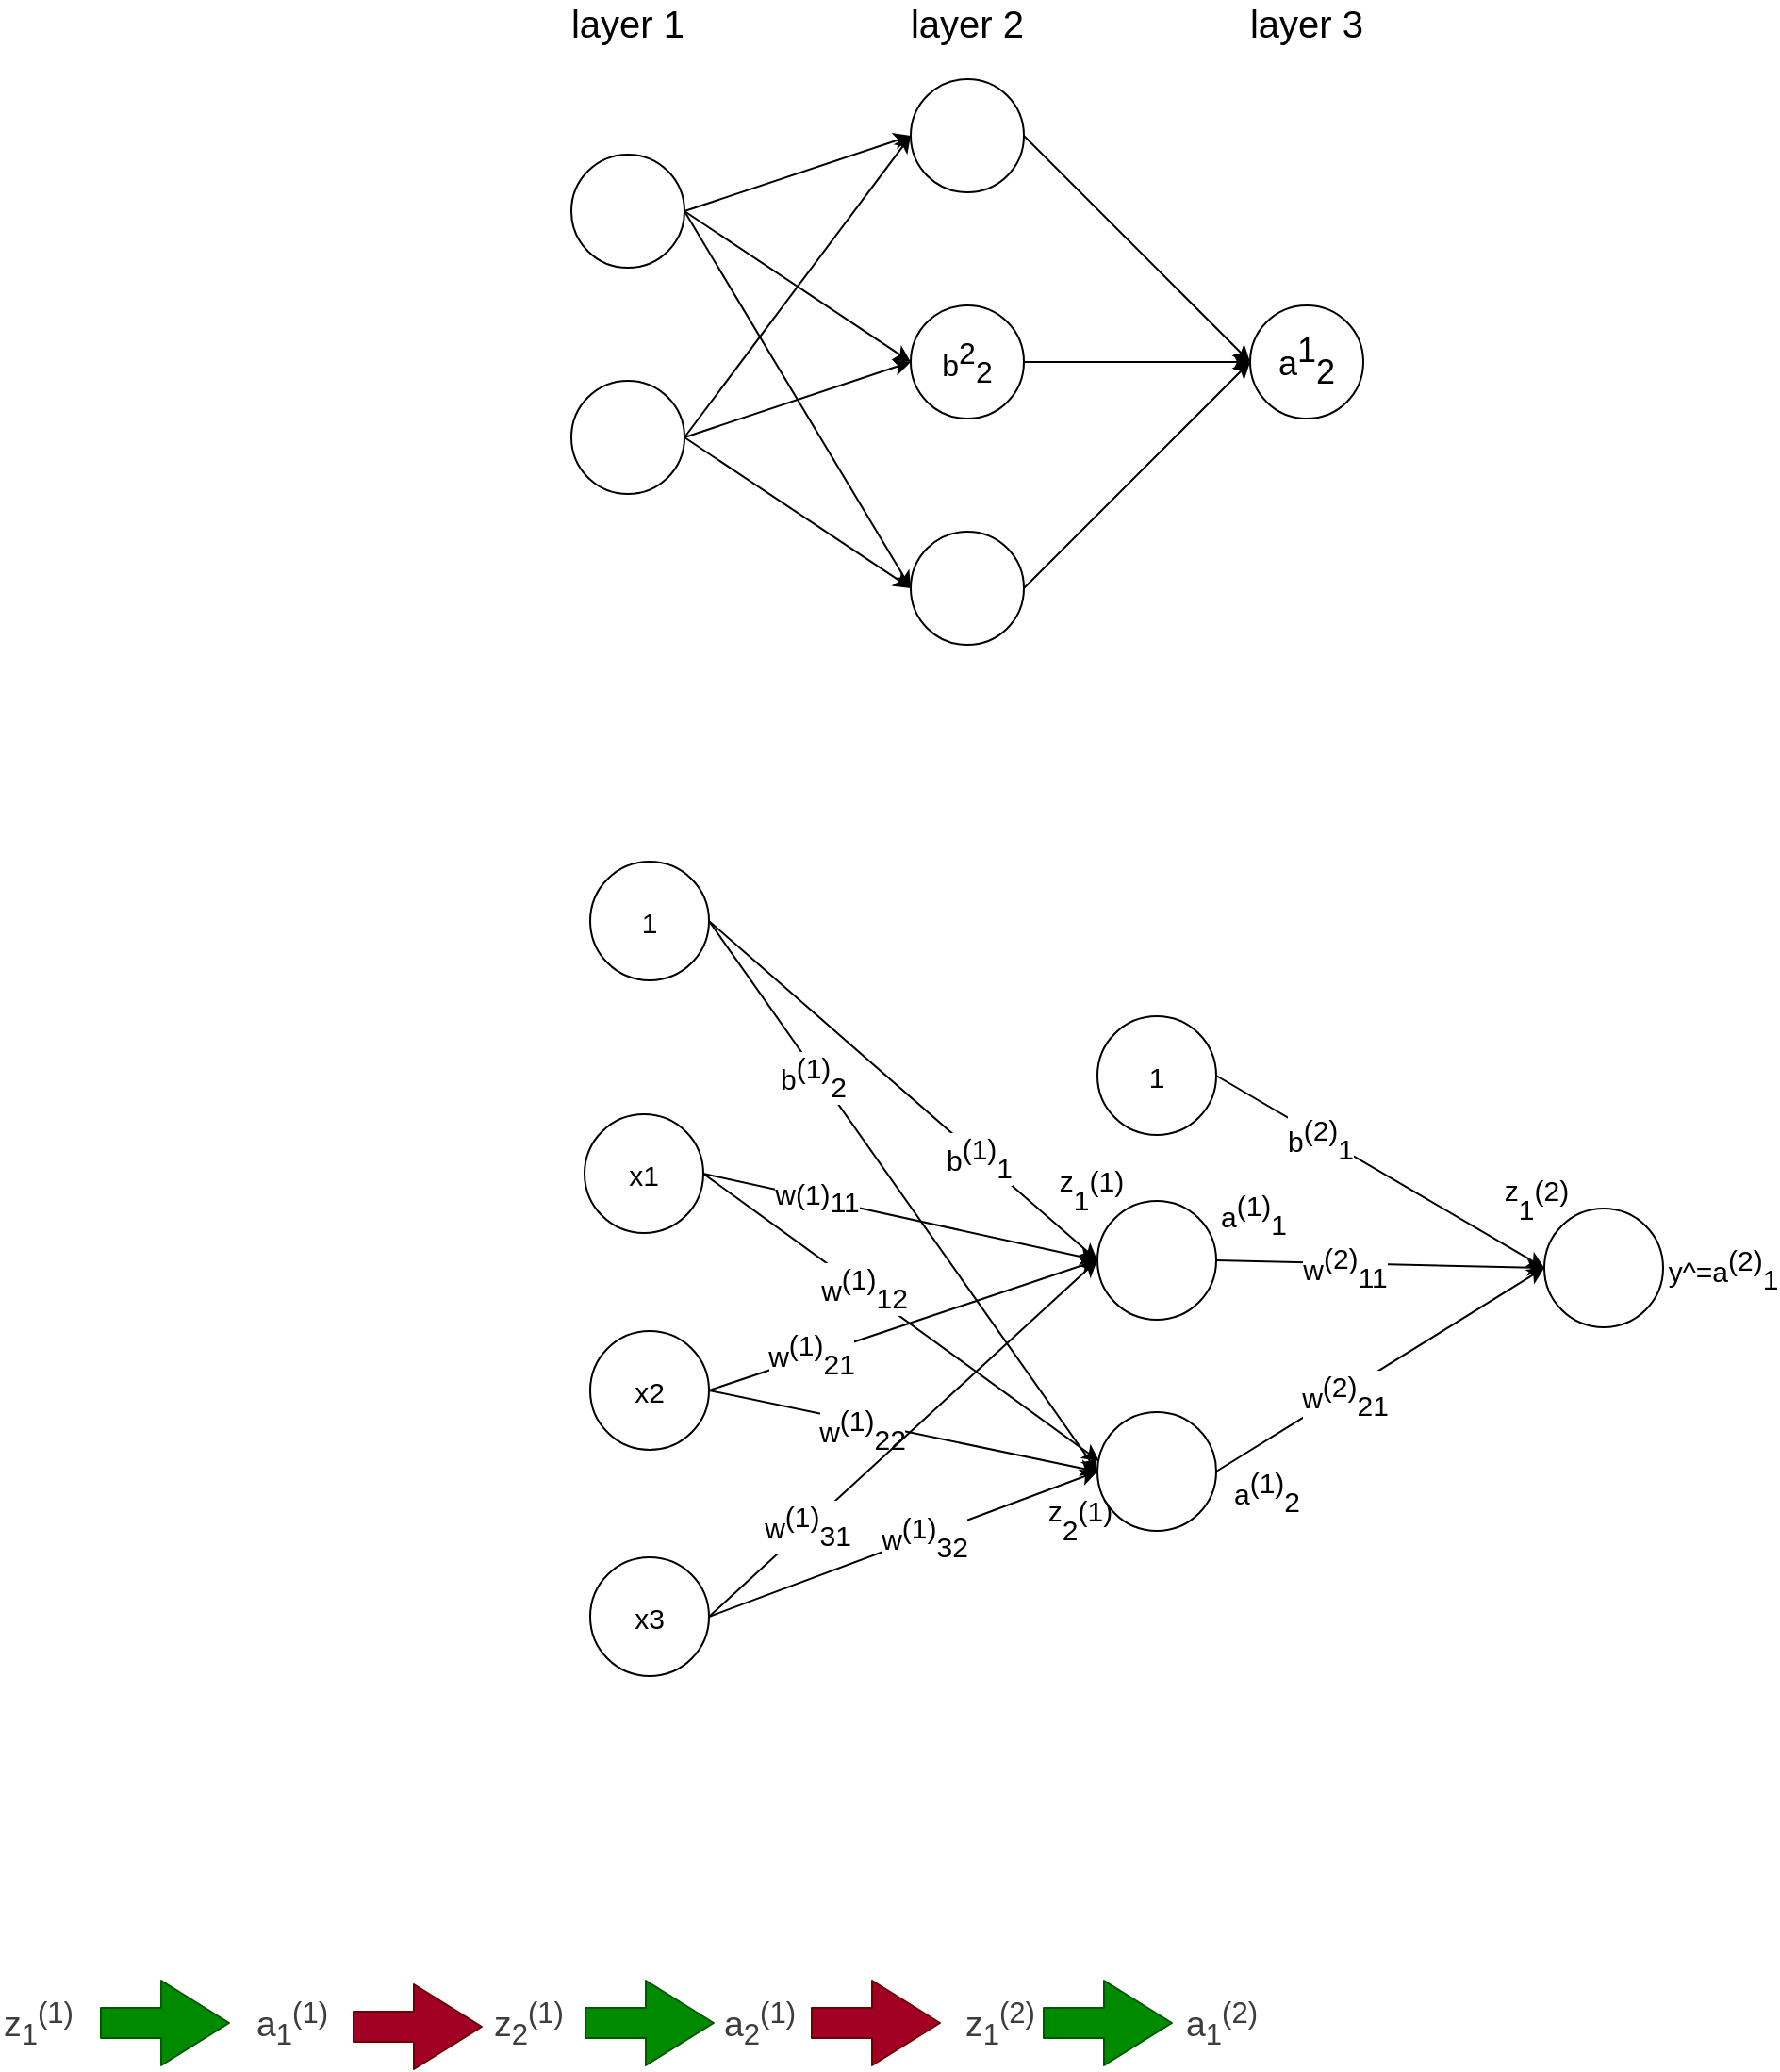 <mxfile version="14.6.6" type="device"><diagram id="EgIb-Br0KRWM7DjNMFPh" name="Page-1"><mxGraphModel dx="1422" dy="794" grid="0" gridSize="10" guides="1" tooltips="1" connect="1" arrows="1" fold="1" page="1" pageScale="1" pageWidth="3300" pageHeight="4681" math="0" shadow="0"><root><mxCell id="0"/><mxCell id="1" parent="0"/><mxCell id="2Z9LqM4k7ofA6QOGWcoW-1" value="" style="ellipse;whiteSpace=wrap;html=1;aspect=fixed;" parent="1" vertex="1"><mxGeometry x="350" y="190" width="60" height="60" as="geometry"/></mxCell><mxCell id="2Z9LqM4k7ofA6QOGWcoW-2" value="" style="ellipse;whiteSpace=wrap;html=1;aspect=fixed;" parent="1" vertex="1"><mxGeometry x="350" y="310" width="60" height="60" as="geometry"/></mxCell><mxCell id="2Z9LqM4k7ofA6QOGWcoW-3" value="" style="ellipse;whiteSpace=wrap;html=1;aspect=fixed;" parent="1" vertex="1"><mxGeometry x="530" y="390" width="60" height="60" as="geometry"/></mxCell><mxCell id="2Z9LqM4k7ofA6QOGWcoW-4" value="b&lt;sup style=&quot;font-size: 16px;&quot;&gt;2&lt;/sup&gt;&lt;span style=&quot;font-size: 16px;&quot;&gt;&lt;sub style=&quot;font-size: 16px;&quot;&gt;2&lt;/sub&gt;&lt;/span&gt;" style="ellipse;whiteSpace=wrap;html=1;aspect=fixed;fontSize=16;" parent="1" vertex="1"><mxGeometry x="530" y="270" width="60" height="60" as="geometry"/></mxCell><mxCell id="2Z9LqM4k7ofA6QOGWcoW-5" value="" style="ellipse;whiteSpace=wrap;html=1;aspect=fixed;" parent="1" vertex="1"><mxGeometry x="530" y="150" width="60" height="60" as="geometry"/></mxCell><mxCell id="2Z9LqM4k7ofA6QOGWcoW-6" value="a&lt;sup style=&quot;font-size: 18px;&quot;&gt;1&lt;/sup&gt;&lt;sub style=&quot;font-size: 18px;&quot;&gt;2&lt;/sub&gt;" style="ellipse;whiteSpace=wrap;html=1;aspect=fixed;fontSize=18;" parent="1" vertex="1"><mxGeometry x="710" y="270" width="60" height="60" as="geometry"/></mxCell><mxCell id="2Z9LqM4k7ofA6QOGWcoW-7" value="" style="endArrow=classic;html=1;exitX=1;exitY=0.5;exitDx=0;exitDy=0;entryX=0;entryY=0.5;entryDx=0;entryDy=0;" parent="1" source="2Z9LqM4k7ofA6QOGWcoW-1" target="2Z9LqM4k7ofA6QOGWcoW-5" edge="1"><mxGeometry width="50" height="50" relative="1" as="geometry"><mxPoint x="690" y="430" as="sourcePoint"/><mxPoint x="740" y="380" as="targetPoint"/></mxGeometry></mxCell><mxCell id="2Z9LqM4k7ofA6QOGWcoW-8" value="" style="endArrow=classic;html=1;exitX=1;exitY=0.5;exitDx=0;exitDy=0;entryX=0;entryY=0.5;entryDx=0;entryDy=0;" parent="1" source="2Z9LqM4k7ofA6QOGWcoW-1" target="2Z9LqM4k7ofA6QOGWcoW-4" edge="1"><mxGeometry width="50" height="50" relative="1" as="geometry"><mxPoint x="420" y="230" as="sourcePoint"/><mxPoint x="540" y="180" as="targetPoint"/></mxGeometry></mxCell><mxCell id="2Z9LqM4k7ofA6QOGWcoW-9" value="" style="endArrow=classic;html=1;exitX=1;exitY=0.5;exitDx=0;exitDy=0;entryX=0;entryY=0.5;entryDx=0;entryDy=0;" parent="1" source="2Z9LqM4k7ofA6QOGWcoW-1" target="2Z9LqM4k7ofA6QOGWcoW-3" edge="1"><mxGeometry width="50" height="50" relative="1" as="geometry"><mxPoint x="430" y="240" as="sourcePoint"/><mxPoint x="550" y="190" as="targetPoint"/></mxGeometry></mxCell><mxCell id="2Z9LqM4k7ofA6QOGWcoW-10" value="" style="endArrow=classic;html=1;exitX=1;exitY=0.5;exitDx=0;exitDy=0;entryX=0;entryY=0.5;entryDx=0;entryDy=0;" parent="1" source="2Z9LqM4k7ofA6QOGWcoW-2" target="2Z9LqM4k7ofA6QOGWcoW-5" edge="1"><mxGeometry width="50" height="50" relative="1" as="geometry"><mxPoint x="440" y="250" as="sourcePoint"/><mxPoint x="560" y="200" as="targetPoint"/></mxGeometry></mxCell><mxCell id="2Z9LqM4k7ofA6QOGWcoW-11" value="" style="endArrow=classic;html=1;exitX=1;exitY=0.5;exitDx=0;exitDy=0;entryX=0;entryY=0.5;entryDx=0;entryDy=0;" parent="1" source="2Z9LqM4k7ofA6QOGWcoW-2" target="2Z9LqM4k7ofA6QOGWcoW-4" edge="1"><mxGeometry width="50" height="50" relative="1" as="geometry"><mxPoint x="450" y="260" as="sourcePoint"/><mxPoint x="570" y="210" as="targetPoint"/></mxGeometry></mxCell><mxCell id="2Z9LqM4k7ofA6QOGWcoW-12" value="" style="endArrow=classic;html=1;exitX=1;exitY=0.5;exitDx=0;exitDy=0;entryX=0;entryY=0.5;entryDx=0;entryDy=0;" parent="1" source="2Z9LqM4k7ofA6QOGWcoW-2" target="2Z9LqM4k7ofA6QOGWcoW-3" edge="1"><mxGeometry width="50" height="50" relative="1" as="geometry"><mxPoint x="460" y="270" as="sourcePoint"/><mxPoint x="580" y="220" as="targetPoint"/></mxGeometry></mxCell><mxCell id="2Z9LqM4k7ofA6QOGWcoW-13" value="" style="endArrow=classic;html=1;exitX=1;exitY=0.5;exitDx=0;exitDy=0;entryX=0;entryY=0.5;entryDx=0;entryDy=0;" parent="1" source="2Z9LqM4k7ofA6QOGWcoW-4" target="2Z9LqM4k7ofA6QOGWcoW-6" edge="1"><mxGeometry width="50" height="50" relative="1" as="geometry"><mxPoint x="470" y="280" as="sourcePoint"/><mxPoint x="590" y="230" as="targetPoint"/></mxGeometry></mxCell><mxCell id="2Z9LqM4k7ofA6QOGWcoW-14" value="" style="endArrow=classic;html=1;exitX=1;exitY=0.5;exitDx=0;exitDy=0;entryX=0;entryY=0.5;entryDx=0;entryDy=0;" parent="1" source="2Z9LqM4k7ofA6QOGWcoW-5" target="2Z9LqM4k7ofA6QOGWcoW-6" edge="1"><mxGeometry width="50" height="50" relative="1" as="geometry"><mxPoint x="480" y="290" as="sourcePoint"/><mxPoint x="600" y="240" as="targetPoint"/></mxGeometry></mxCell><mxCell id="2Z9LqM4k7ofA6QOGWcoW-15" value="" style="endArrow=classic;html=1;exitX=1;exitY=0.5;exitDx=0;exitDy=0;" parent="1" source="2Z9LqM4k7ofA6QOGWcoW-3" edge="1"><mxGeometry width="50" height="50" relative="1" as="geometry"><mxPoint x="490" y="300" as="sourcePoint"/><mxPoint x="710" y="300" as="targetPoint"/></mxGeometry></mxCell><mxCell id="2Z9LqM4k7ofA6QOGWcoW-16" value="layer 1" style="text;html=1;strokeColor=none;fillColor=none;align=center;verticalAlign=middle;whiteSpace=wrap;rounded=0;fontSize=20;" parent="1" vertex="1"><mxGeometry x="340" y="110" width="80" height="20" as="geometry"/></mxCell><mxCell id="2Z9LqM4k7ofA6QOGWcoW-19" value="layer 2" style="text;html=1;strokeColor=none;fillColor=none;align=center;verticalAlign=middle;whiteSpace=wrap;rounded=0;fontSize=20;" parent="1" vertex="1"><mxGeometry x="520" y="110" width="80" height="20" as="geometry"/></mxCell><mxCell id="2Z9LqM4k7ofA6QOGWcoW-20" value="layer 3" style="text;html=1;strokeColor=none;fillColor=none;align=center;verticalAlign=middle;whiteSpace=wrap;rounded=0;fontSize=20;" parent="1" vertex="1"><mxGeometry x="705" y="110" width="70" height="20" as="geometry"/></mxCell><mxCell id="oGUkg0cL10vfxeJvsOWo-1" value="1" style="ellipse;whiteSpace=wrap;html=1;aspect=fixed;fontSize=15;" vertex="1" parent="1"><mxGeometry x="360" y="565" width="63" height="63" as="geometry"/></mxCell><mxCell id="oGUkg0cL10vfxeJvsOWo-2" value="x1" style="ellipse;whiteSpace=wrap;html=1;aspect=fixed;fontSize=15;" vertex="1" parent="1"><mxGeometry x="357" y="699" width="63" height="63" as="geometry"/></mxCell><mxCell id="oGUkg0cL10vfxeJvsOWo-3" value="x3" style="ellipse;whiteSpace=wrap;html=1;aspect=fixed;fontSize=15;" vertex="1" parent="1"><mxGeometry x="360" y="934" width="63" height="63" as="geometry"/></mxCell><mxCell id="oGUkg0cL10vfxeJvsOWo-4" value="x2" style="ellipse;whiteSpace=wrap;html=1;aspect=fixed;fontSize=15;" vertex="1" parent="1"><mxGeometry x="360" y="814" width="63" height="63" as="geometry"/></mxCell><mxCell id="oGUkg0cL10vfxeJvsOWo-5" value="" style="ellipse;whiteSpace=wrap;html=1;aspect=fixed;fontSize=15;" vertex="1" parent="1"><mxGeometry x="629" y="857" width="63" height="63" as="geometry"/></mxCell><mxCell id="oGUkg0cL10vfxeJvsOWo-6" value="" style="ellipse;whiteSpace=wrap;html=1;aspect=fixed;fontSize=15;" vertex="1" parent="1"><mxGeometry x="629" y="745" width="63" height="63" as="geometry"/></mxCell><mxCell id="oGUkg0cL10vfxeJvsOWo-7" value="1" style="ellipse;whiteSpace=wrap;html=1;aspect=fixed;fontSize=15;" vertex="1" parent="1"><mxGeometry x="629" y="647" width="63" height="63" as="geometry"/></mxCell><mxCell id="oGUkg0cL10vfxeJvsOWo-8" value="" style="ellipse;whiteSpace=wrap;html=1;aspect=fixed;fontSize=15;" vertex="1" parent="1"><mxGeometry x="866" y="749" width="63" height="63" as="geometry"/></mxCell><mxCell id="oGUkg0cL10vfxeJvsOWo-9" value="" style="endArrow=classic;html=1;exitX=1;exitY=0.5;exitDx=0;exitDy=0;entryX=0;entryY=0.5;entryDx=0;entryDy=0;fontSize=15;" edge="1" parent="1" source="oGUkg0cL10vfxeJvsOWo-1" target="oGUkg0cL10vfxeJvsOWo-6"><mxGeometry width="50" height="50" relative="1" as="geometry"><mxPoint x="695" y="831" as="sourcePoint"/><mxPoint x="745" y="781" as="targetPoint"/></mxGeometry></mxCell><mxCell id="oGUkg0cL10vfxeJvsOWo-13" value="b&lt;sup style=&quot;font-size: 15px;&quot;&gt;(1)&lt;/sup&gt;&lt;font style=&quot;font-size: 15px;&quot;&gt;&lt;sub style=&quot;font-size: 15px;&quot;&gt;1&lt;/sub&gt;&lt;/font&gt;" style="edgeLabel;html=1;align=center;verticalAlign=middle;resizable=0;points=[];fontSize=15;" vertex="1" connectable="0" parent="oGUkg0cL10vfxeJvsOWo-9"><mxGeometry x="0.379" y="-1" relative="1" as="geometry"><mxPoint x="1" as="offset"/></mxGeometry></mxCell><mxCell id="oGUkg0cL10vfxeJvsOWo-10" value="" style="endArrow=classic;html=1;exitX=1;exitY=0.5;exitDx=0;exitDy=0;entryX=0;entryY=0.5;entryDx=0;entryDy=0;fontSize=15;" edge="1" parent="1" source="oGUkg0cL10vfxeJvsOWo-1" target="oGUkg0cL10vfxeJvsOWo-5"><mxGeometry width="50" height="50" relative="1" as="geometry"><mxPoint x="433" y="645.5" as="sourcePoint"/><mxPoint x="554" y="796.5" as="targetPoint"/></mxGeometry></mxCell><mxCell id="oGUkg0cL10vfxeJvsOWo-14" value="b&lt;sup style=&quot;font-size: 15px;&quot;&gt;(1)&lt;/sup&gt;&lt;sub style=&quot;font-size: 15px;&quot;&gt;2&lt;/sub&gt;" style="edgeLabel;html=1;align=center;verticalAlign=middle;resizable=0;points=[];fontSize=15;" vertex="1" connectable="0" parent="oGUkg0cL10vfxeJvsOWo-10"><mxGeometry x="-0.446" y="-3" relative="1" as="geometry"><mxPoint as="offset"/></mxGeometry></mxCell><mxCell id="oGUkg0cL10vfxeJvsOWo-11" value="" style="endArrow=classic;html=1;exitX=1;exitY=0.5;exitDx=0;exitDy=0;entryX=0;entryY=0.5;entryDx=0;entryDy=0;fontSize=15;" edge="1" parent="1" source="oGUkg0cL10vfxeJvsOWo-2" target="oGUkg0cL10vfxeJvsOWo-6"><mxGeometry width="50" height="50" relative="1" as="geometry"><mxPoint x="433" y="645.5" as="sourcePoint"/><mxPoint x="554" y="893.5" as="targetPoint"/></mxGeometry></mxCell><mxCell id="oGUkg0cL10vfxeJvsOWo-15" value="w&lt;span style=&quot;font-size: 15px;&quot;&gt;(1)&lt;/span&gt;&lt;font style=&quot;font-size: 15px;&quot;&gt;&lt;sub style=&quot;font-size: 15px;&quot;&gt;11&lt;/sub&gt;&lt;/font&gt;" style="edgeLabel;html=1;align=center;verticalAlign=middle;resizable=0;points=[];fontSize=15;" vertex="1" connectable="0" parent="oGUkg0cL10vfxeJvsOWo-11"><mxGeometry x="-0.429" y="1" relative="1" as="geometry"><mxPoint as="offset"/></mxGeometry></mxCell><mxCell id="oGUkg0cL10vfxeJvsOWo-12" value="" style="endArrow=classic;html=1;exitX=1;exitY=0.5;exitDx=0;exitDy=0;entryX=0.016;entryY=0.413;entryDx=0;entryDy=0;entryPerimeter=0;fontSize=15;" edge="1" parent="1" source="oGUkg0cL10vfxeJvsOWo-2" target="oGUkg0cL10vfxeJvsOWo-5"><mxGeometry width="50" height="50" relative="1" as="geometry"><mxPoint x="443" y="655.5" as="sourcePoint"/><mxPoint x="564" y="903.5" as="targetPoint"/></mxGeometry></mxCell><mxCell id="oGUkg0cL10vfxeJvsOWo-16" value="w&lt;sup style=&quot;font-size: 15px;&quot;&gt;(1)&lt;/sup&gt;&lt;span style=&quot;font-size: 15px;&quot;&gt;&lt;sub style=&quot;font-size: 15px;&quot;&gt;12&lt;/sub&gt;&lt;/span&gt;" style="edgeLabel;html=1;align=center;verticalAlign=middle;resizable=0;points=[];fontSize=15;" vertex="1" connectable="0" parent="oGUkg0cL10vfxeJvsOWo-12"><mxGeometry x="-0.199" y="1" relative="1" as="geometry"><mxPoint as="offset"/></mxGeometry></mxCell><mxCell id="oGUkg0cL10vfxeJvsOWo-17" value="" style="endArrow=classic;html=1;fontSize=15;exitX=1;exitY=0.5;exitDx=0;exitDy=0;entryX=0;entryY=0.5;entryDx=0;entryDy=0;" edge="1" parent="1" source="oGUkg0cL10vfxeJvsOWo-4" target="oGUkg0cL10vfxeJvsOWo-6"><mxGeometry width="50" height="50" relative="1" as="geometry"><mxPoint x="695" y="820" as="sourcePoint"/><mxPoint x="745" y="770" as="targetPoint"/></mxGeometry></mxCell><mxCell id="oGUkg0cL10vfxeJvsOWo-19" value="w&lt;sup style=&quot;font-size: 15px;&quot;&gt;(1)&lt;/sup&gt;&lt;sub style=&quot;font-size: 15px;&quot;&gt;21&lt;/sub&gt;" style="edgeLabel;html=1;align=center;verticalAlign=middle;resizable=0;points=[];fontSize=15;" vertex="1" connectable="0" parent="oGUkg0cL10vfxeJvsOWo-17"><mxGeometry x="-0.471" y="2" relative="1" as="geometry"><mxPoint as="offset"/></mxGeometry></mxCell><mxCell id="oGUkg0cL10vfxeJvsOWo-18" value="" style="endArrow=classic;html=1;fontSize=15;exitX=1;exitY=0.5;exitDx=0;exitDy=0;entryX=0;entryY=0.5;entryDx=0;entryDy=0;" edge="1" parent="1" source="oGUkg0cL10vfxeJvsOWo-4" target="oGUkg0cL10vfxeJvsOWo-5"><mxGeometry width="50" height="50" relative="1" as="geometry"><mxPoint x="433" y="855.5" as="sourcePoint"/><mxPoint x="639" y="795.5" as="targetPoint"/></mxGeometry></mxCell><mxCell id="oGUkg0cL10vfxeJvsOWo-20" value="w&lt;sup style=&quot;font-size: 15px;&quot;&gt;(1)&lt;/sup&gt;&lt;sub style=&quot;font-size: 15px;&quot;&gt;22&lt;/sub&gt;" style="edgeLabel;html=1;align=center;verticalAlign=middle;resizable=0;points=[];fontSize=15;" vertex="1" connectable="0" parent="oGUkg0cL10vfxeJvsOWo-18"><mxGeometry x="-0.207" y="-3" relative="1" as="geometry"><mxPoint as="offset"/></mxGeometry></mxCell><mxCell id="oGUkg0cL10vfxeJvsOWo-21" value="" style="endArrow=classic;html=1;fontSize=15;exitX=1;exitY=0.5;exitDx=0;exitDy=0;entryX=0;entryY=0.5;entryDx=0;entryDy=0;" edge="1" parent="1" source="oGUkg0cL10vfxeJvsOWo-3" target="oGUkg0cL10vfxeJvsOWo-6"><mxGeometry width="50" height="50" relative="1" as="geometry"><mxPoint x="695" y="812" as="sourcePoint"/><mxPoint x="745" y="762" as="targetPoint"/></mxGeometry></mxCell><mxCell id="oGUkg0cL10vfxeJvsOWo-23" value="w&lt;sup style=&quot;font-size: 15px;&quot;&gt;(1)&lt;/sup&gt;&lt;sub style=&quot;font-size: 15px;&quot;&gt;31&lt;/sub&gt;" style="edgeLabel;html=1;align=center;verticalAlign=middle;resizable=0;points=[];fontSize=15;" vertex="1" connectable="0" parent="oGUkg0cL10vfxeJvsOWo-21"><mxGeometry x="-0.495" y="1" relative="1" as="geometry"><mxPoint as="offset"/></mxGeometry></mxCell><mxCell id="oGUkg0cL10vfxeJvsOWo-22" value="" style="endArrow=classic;html=1;fontSize=15;exitX=1;exitY=0.5;exitDx=0;exitDy=0;entryX=0;entryY=0.5;entryDx=0;entryDy=0;" edge="1" parent="1" source="oGUkg0cL10vfxeJvsOWo-3" target="oGUkg0cL10vfxeJvsOWo-5"><mxGeometry width="50" height="50" relative="1" as="geometry"><mxPoint x="433" y="975.5" as="sourcePoint"/><mxPoint x="639" y="795.5" as="targetPoint"/></mxGeometry></mxCell><mxCell id="oGUkg0cL10vfxeJvsOWo-24" value="w&lt;sup style=&quot;font-size: 15px;&quot;&gt;(1)&lt;/sup&gt;&lt;sub style=&quot;font-size: 15px;&quot;&gt;32&lt;/sub&gt;" style="edgeLabel;html=1;align=center;verticalAlign=middle;resizable=0;points=[];fontSize=15;" vertex="1" connectable="0" parent="oGUkg0cL10vfxeJvsOWo-22"><mxGeometry x="0.099" relative="1" as="geometry"><mxPoint as="offset"/></mxGeometry></mxCell><mxCell id="oGUkg0cL10vfxeJvsOWo-25" value="" style="endArrow=classic;html=1;fontSize=15;exitX=1;exitY=0.5;exitDx=0;exitDy=0;entryX=0;entryY=0.5;entryDx=0;entryDy=0;" edge="1" parent="1" source="oGUkg0cL10vfxeJvsOWo-7" target="oGUkg0cL10vfxeJvsOWo-8"><mxGeometry width="50" height="50" relative="1" as="geometry"><mxPoint x="695" y="804" as="sourcePoint"/><mxPoint x="745" y="754" as="targetPoint"/></mxGeometry></mxCell><mxCell id="oGUkg0cL10vfxeJvsOWo-28" value="b&lt;sup style=&quot;font-size: 15px;&quot;&gt;(2)&lt;/sup&gt;&lt;sub style=&quot;font-size: 15px;&quot;&gt;1&lt;/sub&gt;" style="edgeLabel;html=1;align=center;verticalAlign=middle;resizable=0;points=[];fontSize=15;" vertex="1" connectable="0" parent="oGUkg0cL10vfxeJvsOWo-25"><mxGeometry x="-0.361" y="-1" relative="1" as="geometry"><mxPoint as="offset"/></mxGeometry></mxCell><mxCell id="oGUkg0cL10vfxeJvsOWo-26" value="" style="endArrow=classic;html=1;fontSize=15;exitX=1;exitY=0.5;exitDx=0;exitDy=0;entryX=0;entryY=0.5;entryDx=0;entryDy=0;" edge="1" parent="1" source="oGUkg0cL10vfxeJvsOWo-6" target="oGUkg0cL10vfxeJvsOWo-8"><mxGeometry width="50" height="50" relative="1" as="geometry"><mxPoint x="695" y="804" as="sourcePoint"/><mxPoint x="745" y="754" as="targetPoint"/></mxGeometry></mxCell><mxCell id="oGUkg0cL10vfxeJvsOWo-29" value="w&lt;sup style=&quot;font-size: 15px;&quot;&gt;(2)&lt;/sup&gt;&lt;sub style=&quot;font-size: 15px;&quot;&gt;11&lt;/sub&gt;" style="edgeLabel;html=1;align=center;verticalAlign=middle;resizable=0;points=[];fontSize=15;" vertex="1" connectable="0" parent="oGUkg0cL10vfxeJvsOWo-26"><mxGeometry x="-0.218" y="-2" relative="1" as="geometry"><mxPoint as="offset"/></mxGeometry></mxCell><mxCell id="oGUkg0cL10vfxeJvsOWo-27" value="" style="endArrow=classic;html=1;fontSize=15;exitX=1;exitY=0.5;exitDx=0;exitDy=0;entryX=0;entryY=0.5;entryDx=0;entryDy=0;" edge="1" parent="1" source="oGUkg0cL10vfxeJvsOWo-5" target="oGUkg0cL10vfxeJvsOWo-8"><mxGeometry width="50" height="50" relative="1" as="geometry"><mxPoint x="695" y="804" as="sourcePoint"/><mxPoint x="745" y="754" as="targetPoint"/></mxGeometry></mxCell><mxCell id="oGUkg0cL10vfxeJvsOWo-30" value="w&lt;sup style=&quot;font-size: 15px;&quot;&gt;(2)&lt;/sup&gt;&lt;sub style=&quot;font-size: 15px;&quot;&gt;21&lt;/sub&gt;" style="edgeLabel;html=1;align=center;verticalAlign=middle;resizable=0;points=[];fontSize=15;" vertex="1" connectable="0" parent="oGUkg0cL10vfxeJvsOWo-27"><mxGeometry x="-0.222" y="-1" relative="1" as="geometry"><mxPoint as="offset"/></mxGeometry></mxCell><mxCell id="oGUkg0cL10vfxeJvsOWo-31" value="a&lt;sup style=&quot;font-size: 15px;&quot;&gt;(1)&lt;/sup&gt;&lt;sub style=&quot;font-size: 15px;&quot;&gt;1&lt;/sub&gt;" style="text;html=1;strokeColor=none;fillColor=none;align=center;verticalAlign=middle;whiteSpace=wrap;rounded=0;fontSize=15;" vertex="1" parent="1"><mxGeometry x="692" y="742" width="40" height="20" as="geometry"/></mxCell><mxCell id="oGUkg0cL10vfxeJvsOWo-32" value="a&lt;sup style=&quot;font-size: 15px;&quot;&gt;(1)&lt;/sup&gt;&lt;sub style=&quot;font-size: 15px;&quot;&gt;2&lt;/sub&gt;" style="text;html=1;strokeColor=none;fillColor=none;align=center;verticalAlign=middle;whiteSpace=wrap;rounded=0;fontSize=15;" vertex="1" parent="1"><mxGeometry x="699" y="889" width="40" height="20" as="geometry"/></mxCell><mxCell id="oGUkg0cL10vfxeJvsOWo-33" value="&lt;span style=&quot;font-size: 15px;&quot;&gt;&lt;sup style=&quot;font-size: 15px;&quot;&gt;z&lt;/sup&gt;&lt;sub style=&quot;font-size: 15px;&quot;&gt;1&lt;/sub&gt;&lt;/span&gt;&lt;sup style=&quot;font-size: 15px;&quot;&gt;(1)&lt;/sup&gt;" style="text;html=1;strokeColor=none;fillColor=none;align=center;verticalAlign=middle;whiteSpace=wrap;rounded=0;fontSize=15;" vertex="1" parent="1"><mxGeometry x="606" y="729" width="40" height="20" as="geometry"/></mxCell><mxCell id="oGUkg0cL10vfxeJvsOWo-34" value="&lt;span style=&quot;font-size: 15px;&quot;&gt;&lt;sup style=&quot;font-size: 15px;&quot;&gt;z&lt;/sup&gt;&lt;sub style=&quot;font-size: 15px;&quot;&gt;2&lt;/sub&gt;&lt;/span&gt;&lt;sup style=&quot;font-size: 15px;&quot;&gt;(1)&lt;/sup&gt;" style="text;html=1;strokeColor=none;fillColor=none;align=center;verticalAlign=middle;whiteSpace=wrap;rounded=0;fontSize=15;" vertex="1" parent="1"><mxGeometry x="600" y="904" width="40" height="20" as="geometry"/></mxCell><mxCell id="oGUkg0cL10vfxeJvsOWo-35" value="&lt;span style=&quot;font-size: 15px;&quot;&gt;&lt;sup style=&quot;font-size: 15px;&quot;&gt;z&lt;/sup&gt;&lt;sub style=&quot;font-size: 15px;&quot;&gt;1&lt;/sub&gt;&lt;/span&gt;&lt;sup style=&quot;font-size: 15px;&quot;&gt;(2)&lt;/sup&gt;" style="text;html=1;strokeColor=none;fillColor=none;align=center;verticalAlign=middle;whiteSpace=wrap;rounded=0;fontSize=15;" vertex="1" parent="1"><mxGeometry x="842" y="734" width="40" height="20" as="geometry"/></mxCell><mxCell id="oGUkg0cL10vfxeJvsOWo-36" value="&lt;span style=&quot;font-size: 15px;&quot;&gt;y^=a&lt;sup style=&quot;font-size: 15px;&quot;&gt;(2)&lt;/sup&gt;&lt;sub style=&quot;font-size: 15px;&quot;&gt;1&lt;/sub&gt;&lt;/span&gt;" style="text;html=1;strokeColor=none;fillColor=none;align=center;verticalAlign=middle;whiteSpace=wrap;rounded=0;fontSize=15;" vertex="1" parent="1"><mxGeometry x="941" y="770.5" width="40" height="20" as="geometry"/></mxCell><mxCell id="oGUkg0cL10vfxeJvsOWo-39" value="&lt;span style=&quot;font-size: 14.0pt ; line-height: 107% ; font-family: &amp;quot;calibri&amp;quot; , sans-serif ; color: #3d3d3d ; background: white&quot;&gt;z&lt;sub&gt;1&lt;/sub&gt;&lt;sup&gt;(1)&lt;/sup&gt;&lt;/span&gt;" style="text;whiteSpace=wrap;html=1;fontSize=15;" vertex="1" parent="1"><mxGeometry x="47" y="1159" width="53" height="45" as="geometry"/></mxCell><mxCell id="oGUkg0cL10vfxeJvsOWo-40" value="" style="shape=flexArrow;endArrow=classic;html=1;fontSize=15;endWidth=28;endSize=11.67;width=16;fillColor=#008a00;strokeColor=#005700;" edge="1" parent="1"><mxGeometry width="50" height="50" relative="1" as="geometry"><mxPoint x="100" y="1181" as="sourcePoint"/><mxPoint x="169" y="1181" as="targetPoint"/></mxGeometry></mxCell><mxCell id="oGUkg0cL10vfxeJvsOWo-41" value="&lt;span style=&quot;font-size: 14.0pt ; line-height: 107% ; font-family: &amp;quot;calibri&amp;quot; , sans-serif ; color: #3d3d3d ; background: white&quot;&gt;a&lt;sub&gt;1&lt;/sub&gt;&lt;sup&gt;(1)&lt;/sup&gt;&lt;/span&gt;" style="text;whiteSpace=wrap;html=1;fontSize=15;" vertex="1" parent="1"><mxGeometry x="181" y="1159" width="54" height="45" as="geometry"/></mxCell><mxCell id="oGUkg0cL10vfxeJvsOWo-42" value="&lt;span style=&quot;font-size: 14.0pt ; line-height: 107% ; font-family: &amp;quot;calibri&amp;quot; , sans-serif ; color: #3d3d3d ; background: white&quot;&gt;z&lt;sub&gt;2&lt;/sub&gt;&lt;sup&gt;(1) &lt;/sup&gt;&lt;/span&gt;" style="text;whiteSpace=wrap;html=1;fontSize=15;" vertex="1" parent="1"><mxGeometry x="307" y="1159" width="53" height="45" as="geometry"/></mxCell><mxCell id="oGUkg0cL10vfxeJvsOWo-43" value="&lt;span style=&quot;font-size: 14.0pt ; line-height: 107% ; font-family: &amp;quot;calibri&amp;quot; , sans-serif ; color: #3d3d3d ; background: white&quot;&gt;a&lt;sub&gt;2&lt;/sub&gt;&lt;sup&gt;(1)&lt;/sup&gt; &lt;/span&gt;" style="text;whiteSpace=wrap;html=1;fontSize=15;" vertex="1" parent="1"><mxGeometry x="429" y="1159" width="54" height="45" as="geometry"/></mxCell><mxCell id="oGUkg0cL10vfxeJvsOWo-44" value="&lt;span style=&quot;font-size: 14.0pt ; line-height: 107% ; font-family: &amp;quot;calibri&amp;quot; , sans-serif ; color: #3d3d3d ; background: white&quot;&gt;z&lt;sub&gt;1&lt;/sub&gt;&lt;sup&gt;(2) &lt;/sup&gt;&lt;/span&gt;" style="text;whiteSpace=wrap;html=1;fontSize=15;" vertex="1" parent="1"><mxGeometry x="557" y="1159" width="53" height="45" as="geometry"/></mxCell><mxCell id="oGUkg0cL10vfxeJvsOWo-45" value="&lt;span style=&quot;font-size: 14.0pt ; line-height: 107% ; font-family: &amp;quot;calibri&amp;quot; , sans-serif ; color: #3d3d3d ; background: white&quot;&gt;a&lt;sub&gt;1&lt;/sub&gt;&lt;sup&gt;(2)&lt;/sup&gt;&lt;/span&gt;" style="text;whiteSpace=wrap;html=1;fontSize=15;" vertex="1" parent="1"><mxGeometry x="674" y="1159" width="54" height="45" as="geometry"/></mxCell><mxCell id="oGUkg0cL10vfxeJvsOWo-46" value="" style="shape=flexArrow;endArrow=classic;html=1;fontSize=15;endWidth=28;endSize=11.67;width=16;fillColor=#a20025;strokeColor=#6F0000;" edge="1" parent="1"><mxGeometry width="50" height="50" relative="1" as="geometry"><mxPoint x="234" y="1183" as="sourcePoint"/><mxPoint x="303" y="1183" as="targetPoint"/></mxGeometry></mxCell><mxCell id="oGUkg0cL10vfxeJvsOWo-47" value="" style="shape=flexArrow;endArrow=classic;html=1;fontSize=15;endWidth=28;endSize=11.67;width=16;fillColor=#008a00;strokeColor=#005700;" edge="1" parent="1"><mxGeometry width="50" height="50" relative="1" as="geometry"><mxPoint x="357" y="1181" as="sourcePoint"/><mxPoint x="426" y="1181" as="targetPoint"/></mxGeometry></mxCell><mxCell id="oGUkg0cL10vfxeJvsOWo-48" value="" style="shape=flexArrow;endArrow=classic;html=1;fontSize=15;endWidth=28;endSize=11.67;width=16;fillColor=#a20025;strokeColor=#6F0000;" edge="1" parent="1"><mxGeometry width="50" height="50" relative="1" as="geometry"><mxPoint x="477" y="1181" as="sourcePoint"/><mxPoint x="546" y="1181" as="targetPoint"/></mxGeometry></mxCell><mxCell id="oGUkg0cL10vfxeJvsOWo-49" value="" style="shape=flexArrow;endArrow=classic;html=1;fontSize=15;endWidth=28;endSize=11.67;width=16;fillColor=#008a00;strokeColor=#005700;" edge="1" parent="1"><mxGeometry width="50" height="50" relative="1" as="geometry"><mxPoint x="600" y="1181" as="sourcePoint"/><mxPoint x="669" y="1181" as="targetPoint"/></mxGeometry></mxCell></root></mxGraphModel></diagram></mxfile>